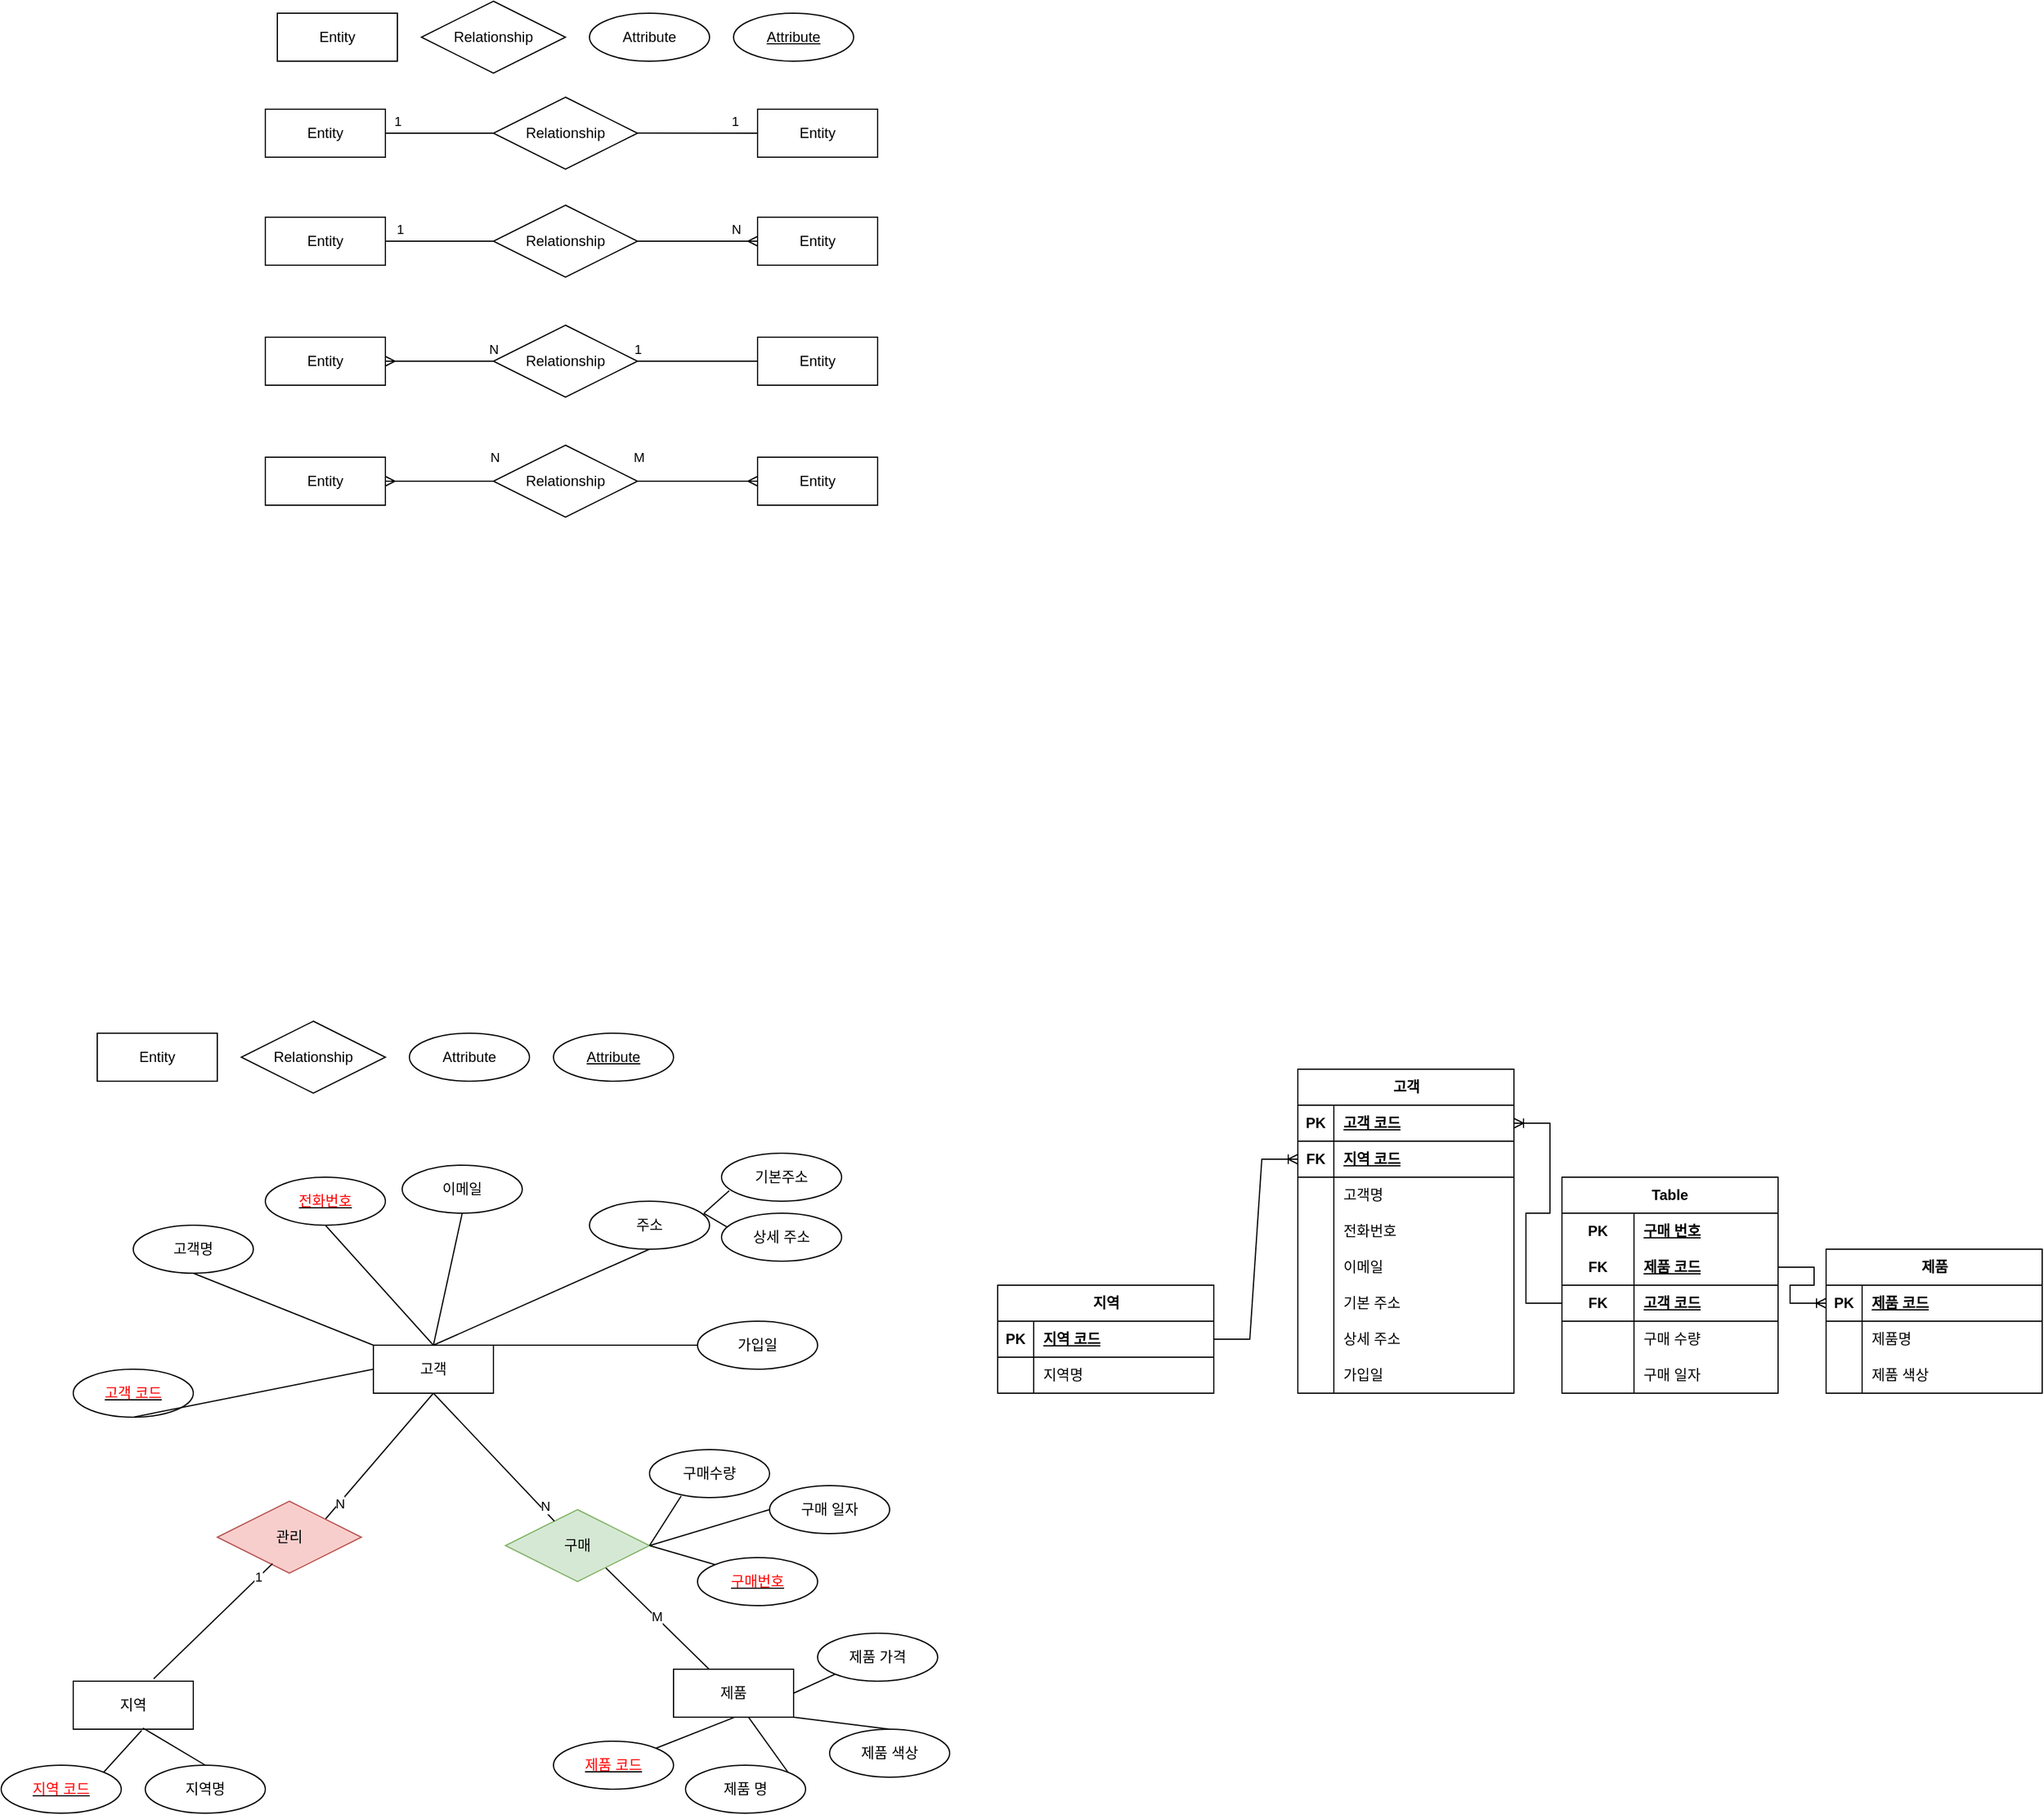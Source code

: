 <mxfile version="26.0.6">
  <diagram name="페이지-1" id="pWOAdBIes4Hdsz3ML0j7">
    <mxGraphModel dx="2261" dy="740" grid="1" gridSize="10" guides="1" tooltips="1" connect="1" arrows="1" fold="1" page="1" pageScale="1" pageWidth="827" pageHeight="1169" math="0" shadow="0">
      <root>
        <mxCell id="0" />
        <mxCell id="1" parent="0" />
        <mxCell id="H3ku75pNalI3m0zlUq1A-1" value="Entity" style="whiteSpace=wrap;html=1;align=center;" parent="1" vertex="1">
          <mxGeometry x="210" y="290" width="100" height="40" as="geometry" />
        </mxCell>
        <mxCell id="H3ku75pNalI3m0zlUq1A-2" value="Relationship" style="shape=rhombus;perimeter=rhombusPerimeter;whiteSpace=wrap;html=1;align=center;" parent="1" vertex="1">
          <mxGeometry x="330" y="280" width="120" height="60" as="geometry" />
        </mxCell>
        <mxCell id="H3ku75pNalI3m0zlUq1A-3" value="Attribute" style="ellipse;whiteSpace=wrap;html=1;align=center;" parent="1" vertex="1">
          <mxGeometry x="470" y="290" width="100" height="40" as="geometry" />
        </mxCell>
        <mxCell id="H3ku75pNalI3m0zlUq1A-4" value="Attribute" style="ellipse;whiteSpace=wrap;html=1;align=center;fontStyle=4;" parent="1" vertex="1">
          <mxGeometry x="590" y="290" width="100" height="40" as="geometry" />
        </mxCell>
        <mxCell id="H3ku75pNalI3m0zlUq1A-5" value="Entity" style="whiteSpace=wrap;html=1;align=center;" parent="1" vertex="1">
          <mxGeometry x="200" y="370" width="100" height="40" as="geometry" />
        </mxCell>
        <mxCell id="H3ku75pNalI3m0zlUq1A-6" value="Relationship" style="shape=rhombus;perimeter=rhombusPerimeter;whiteSpace=wrap;html=1;align=center;" parent="1" vertex="1">
          <mxGeometry x="390" y="360" width="120" height="60" as="geometry" />
        </mxCell>
        <mxCell id="H3ku75pNalI3m0zlUq1A-8" value="Entity" style="whiteSpace=wrap;html=1;align=center;" parent="1" vertex="1">
          <mxGeometry x="610" y="370" width="100" height="40" as="geometry" />
        </mxCell>
        <mxCell id="H3ku75pNalI3m0zlUq1A-9" value="" style="endArrow=none;html=1;rounded=0;exitX=1;exitY=0.5;exitDx=0;exitDy=0;entryX=0;entryY=0.5;entryDx=0;entryDy=0;" parent="1" source="H3ku75pNalI3m0zlUq1A-5" target="H3ku75pNalI3m0zlUq1A-6" edge="1">
          <mxGeometry relative="1" as="geometry">
            <mxPoint x="660" y="370" as="sourcePoint" />
            <mxPoint x="820" y="370" as="targetPoint" />
          </mxGeometry>
        </mxCell>
        <mxCell id="H3ku75pNalI3m0zlUq1A-27" value="1" style="edgeLabel;html=1;align=center;verticalAlign=middle;resizable=0;points=[];" parent="H3ku75pNalI3m0zlUq1A-9" vertex="1" connectable="0">
          <mxGeometry x="-0.644" y="-1" relative="1" as="geometry">
            <mxPoint x="-6" y="-11" as="offset" />
          </mxGeometry>
        </mxCell>
        <mxCell id="H3ku75pNalI3m0zlUq1A-10" value="" style="endArrow=none;html=1;rounded=0;exitX=1;exitY=0.5;exitDx=0;exitDy=0;entryX=0;entryY=0.5;entryDx=0;entryDy=0;" parent="1" target="H3ku75pNalI3m0zlUq1A-8" edge="1">
          <mxGeometry relative="1" as="geometry">
            <mxPoint x="510" y="389.83" as="sourcePoint" />
            <mxPoint x="520" y="390" as="targetPoint" />
          </mxGeometry>
        </mxCell>
        <mxCell id="H3ku75pNalI3m0zlUq1A-28" value="1" style="edgeLabel;html=1;align=center;verticalAlign=middle;resizable=0;points=[];" parent="H3ku75pNalI3m0zlUq1A-10" vertex="1" connectable="0">
          <mxGeometry x="0.622" y="2" relative="1" as="geometry">
            <mxPoint y="-8" as="offset" />
          </mxGeometry>
        </mxCell>
        <mxCell id="H3ku75pNalI3m0zlUq1A-12" value="Entity" style="whiteSpace=wrap;html=1;align=center;" parent="1" vertex="1">
          <mxGeometry x="200" y="460" width="100" height="40" as="geometry" />
        </mxCell>
        <mxCell id="H3ku75pNalI3m0zlUq1A-13" value="Relationship" style="shape=rhombus;perimeter=rhombusPerimeter;whiteSpace=wrap;html=1;align=center;" parent="1" vertex="1">
          <mxGeometry x="390" y="450" width="120" height="60" as="geometry" />
        </mxCell>
        <mxCell id="H3ku75pNalI3m0zlUq1A-14" value="Entity" style="whiteSpace=wrap;html=1;align=center;" parent="1" vertex="1">
          <mxGeometry x="610" y="460" width="100" height="40" as="geometry" />
        </mxCell>
        <mxCell id="H3ku75pNalI3m0zlUq1A-15" value="" style="endArrow=none;html=1;rounded=0;exitX=1;exitY=0.5;exitDx=0;exitDy=0;entryX=0;entryY=0.5;entryDx=0;entryDy=0;" parent="1" source="H3ku75pNalI3m0zlUq1A-12" target="H3ku75pNalI3m0zlUq1A-13" edge="1">
          <mxGeometry relative="1" as="geometry">
            <mxPoint x="660" y="460" as="sourcePoint" />
            <mxPoint x="820" y="460" as="targetPoint" />
          </mxGeometry>
        </mxCell>
        <mxCell id="H3ku75pNalI3m0zlUq1A-32" value="1" style="edgeLabel;html=1;align=center;verticalAlign=middle;resizable=0;points=[];" parent="H3ku75pNalI3m0zlUq1A-15" vertex="1" connectable="0">
          <mxGeometry x="-0.73" relative="1" as="geometry">
            <mxPoint y="-10" as="offset" />
          </mxGeometry>
        </mxCell>
        <mxCell id="H3ku75pNalI3m0zlUq1A-17" value="Entity" style="whiteSpace=wrap;html=1;align=center;" parent="1" vertex="1">
          <mxGeometry x="200" y="560" width="100" height="40" as="geometry" />
        </mxCell>
        <mxCell id="H3ku75pNalI3m0zlUq1A-18" value="Relationship" style="shape=rhombus;perimeter=rhombusPerimeter;whiteSpace=wrap;html=1;align=center;" parent="1" vertex="1">
          <mxGeometry x="390" y="550" width="120" height="60" as="geometry" />
        </mxCell>
        <mxCell id="H3ku75pNalI3m0zlUq1A-19" value="Entity" style="whiteSpace=wrap;html=1;align=center;" parent="1" vertex="1">
          <mxGeometry x="610" y="560" width="100" height="40" as="geometry" />
        </mxCell>
        <mxCell id="H3ku75pNalI3m0zlUq1A-22" value="Entity" style="whiteSpace=wrap;html=1;align=center;" parent="1" vertex="1">
          <mxGeometry x="200" y="660" width="100" height="40" as="geometry" />
        </mxCell>
        <mxCell id="H3ku75pNalI3m0zlUq1A-23" value="Relationship" style="shape=rhombus;perimeter=rhombusPerimeter;whiteSpace=wrap;html=1;align=center;" parent="1" vertex="1">
          <mxGeometry x="390" y="650" width="120" height="60" as="geometry" />
        </mxCell>
        <mxCell id="H3ku75pNalI3m0zlUq1A-24" value="Entity" style="whiteSpace=wrap;html=1;align=center;" parent="1" vertex="1">
          <mxGeometry x="610" y="660" width="100" height="40" as="geometry" />
        </mxCell>
        <mxCell id="H3ku75pNalI3m0zlUq1A-31" value="" style="edgeStyle=entityRelationEdgeStyle;fontSize=12;html=1;endArrow=ERmany;rounded=0;entryX=0;entryY=0.5;entryDx=0;entryDy=0;exitX=1;exitY=0.5;exitDx=0;exitDy=0;" parent="1" source="H3ku75pNalI3m0zlUq1A-13" target="H3ku75pNalI3m0zlUq1A-14" edge="1">
          <mxGeometry width="100" height="100" relative="1" as="geometry">
            <mxPoint x="420" y="550" as="sourcePoint" />
            <mxPoint x="520" y="450" as="targetPoint" />
          </mxGeometry>
        </mxCell>
        <mxCell id="H3ku75pNalI3m0zlUq1A-33" value="N" style="edgeLabel;html=1;align=center;verticalAlign=middle;resizable=0;points=[];" parent="H3ku75pNalI3m0zlUq1A-31" vertex="1" connectable="0">
          <mxGeometry x="0.643" relative="1" as="geometry">
            <mxPoint y="-10" as="offset" />
          </mxGeometry>
        </mxCell>
        <mxCell id="H3ku75pNalI3m0zlUq1A-34" value="" style="edgeStyle=entityRelationEdgeStyle;fontSize=12;html=1;endArrow=ERmany;rounded=0;entryX=1;entryY=0.5;entryDx=0;entryDy=0;exitX=0;exitY=0.5;exitDx=0;exitDy=0;" parent="1" source="H3ku75pNalI3m0zlUq1A-18" target="H3ku75pNalI3m0zlUq1A-17" edge="1">
          <mxGeometry width="100" height="100" relative="1" as="geometry">
            <mxPoint x="500" y="600" as="sourcePoint" />
            <mxPoint x="600" y="500" as="targetPoint" />
          </mxGeometry>
        </mxCell>
        <mxCell id="H3ku75pNalI3m0zlUq1A-35" value="N" style="edgeLabel;html=1;align=center;verticalAlign=middle;resizable=0;points=[];" parent="H3ku75pNalI3m0zlUq1A-34" vertex="1" connectable="0">
          <mxGeometry x="0.654" y="-2" relative="1" as="geometry">
            <mxPoint x="74" y="-8" as="offset" />
          </mxGeometry>
        </mxCell>
        <mxCell id="H3ku75pNalI3m0zlUq1A-40" value="" style="endArrow=none;html=1;rounded=0;exitX=1;exitY=0.5;exitDx=0;exitDy=0;entryX=0;entryY=0.5;entryDx=0;entryDy=0;" parent="1" source="H3ku75pNalI3m0zlUq1A-18" target="H3ku75pNalI3m0zlUq1A-19" edge="1">
          <mxGeometry relative="1" as="geometry">
            <mxPoint x="470" y="550" as="sourcePoint" />
            <mxPoint x="630" y="550" as="targetPoint" />
          </mxGeometry>
        </mxCell>
        <mxCell id="H3ku75pNalI3m0zlUq1A-41" value="1" style="edgeLabel;html=1;align=center;verticalAlign=middle;resizable=0;points=[];" parent="H3ku75pNalI3m0zlUq1A-40" vertex="1" connectable="0">
          <mxGeometry x="-0.831" y="2" relative="1" as="geometry">
            <mxPoint x="-9" y="-8" as="offset" />
          </mxGeometry>
        </mxCell>
        <mxCell id="H3ku75pNalI3m0zlUq1A-45" value="" style="edgeStyle=entityRelationEdgeStyle;fontSize=12;html=1;endArrow=ERmany;rounded=0;entryX=1;entryY=0.5;entryDx=0;entryDy=0;exitX=0;exitY=0.5;exitDx=0;exitDy=0;" parent="1" source="H3ku75pNalI3m0zlUq1A-23" target="H3ku75pNalI3m0zlUq1A-22" edge="1">
          <mxGeometry width="100" height="100" relative="1" as="geometry">
            <mxPoint x="500" y="600" as="sourcePoint" />
            <mxPoint x="600" y="500" as="targetPoint" />
          </mxGeometry>
        </mxCell>
        <mxCell id="H3ku75pNalI3m0zlUq1A-47" value="N" style="edgeLabel;html=1;align=center;verticalAlign=middle;resizable=0;points=[];" parent="H3ku75pNalI3m0zlUq1A-45" vertex="1" connectable="0">
          <mxGeometry x="-0.651" y="-2" relative="1" as="geometry">
            <mxPoint x="16" y="-18" as="offset" />
          </mxGeometry>
        </mxCell>
        <mxCell id="H3ku75pNalI3m0zlUq1A-46" value="" style="edgeStyle=entityRelationEdgeStyle;fontSize=12;html=1;endArrow=ERmany;rounded=0;entryX=0;entryY=0.5;entryDx=0;entryDy=0;exitX=1;exitY=0.5;exitDx=0;exitDy=0;" parent="1" source="H3ku75pNalI3m0zlUq1A-23" target="H3ku75pNalI3m0zlUq1A-24" edge="1">
          <mxGeometry width="100" height="100" relative="1" as="geometry">
            <mxPoint x="590" y="630" as="sourcePoint" />
            <mxPoint x="500" y="630" as="targetPoint" />
          </mxGeometry>
        </mxCell>
        <mxCell id="H3ku75pNalI3m0zlUq1A-48" value="M" style="edgeLabel;html=1;align=center;verticalAlign=middle;resizable=0;points=[];" parent="H3ku75pNalI3m0zlUq1A-46" vertex="1" connectable="0">
          <mxGeometry x="-0.749" y="-2" relative="1" as="geometry">
            <mxPoint x="-12" y="-22" as="offset" />
          </mxGeometry>
        </mxCell>
        <mxCell id="H3ku75pNalI3m0zlUq1A-49" value="Entity" style="whiteSpace=wrap;html=1;align=center;" parent="1" vertex="1">
          <mxGeometry x="60" y="1140" width="100" height="40" as="geometry" />
        </mxCell>
        <mxCell id="H3ku75pNalI3m0zlUq1A-50" value="Relationship" style="shape=rhombus;perimeter=rhombusPerimeter;whiteSpace=wrap;html=1;align=center;" parent="1" vertex="1">
          <mxGeometry x="180" y="1130" width="120" height="60" as="geometry" />
        </mxCell>
        <mxCell id="H3ku75pNalI3m0zlUq1A-51" value="Attribute" style="ellipse;whiteSpace=wrap;html=1;align=center;" parent="1" vertex="1">
          <mxGeometry x="320" y="1140" width="100" height="40" as="geometry" />
        </mxCell>
        <mxCell id="H3ku75pNalI3m0zlUq1A-52" value="Attribute" style="ellipse;whiteSpace=wrap;html=1;align=center;fontStyle=4;" parent="1" vertex="1">
          <mxGeometry x="440" y="1140" width="100" height="40" as="geometry" />
        </mxCell>
        <mxCell id="H3ku75pNalI3m0zlUq1A-53" value="고객" style="whiteSpace=wrap;html=1;align=center;" parent="1" vertex="1">
          <mxGeometry x="290" y="1400" width="100" height="40" as="geometry" />
        </mxCell>
        <mxCell id="H3ku75pNalI3m0zlUq1A-54" value="&lt;u&gt;&lt;font color=&quot;#ff0202&quot;&gt;고객 코드&lt;/font&gt;&lt;/u&gt;" style="ellipse;whiteSpace=wrap;html=1;align=center;" parent="1" vertex="1">
          <mxGeometry x="40" y="1420" width="100" height="40" as="geometry" />
        </mxCell>
        <mxCell id="H3ku75pNalI3m0zlUq1A-55" value="고객명" style="ellipse;whiteSpace=wrap;html=1;align=center;" parent="1" vertex="1">
          <mxGeometry x="90" y="1300" width="100" height="40" as="geometry" />
        </mxCell>
        <mxCell id="H3ku75pNalI3m0zlUq1A-56" value="&lt;u&gt;&lt;font color=&quot;#ff0202&quot;&gt;전화번호&lt;/font&gt;&lt;/u&gt;" style="ellipse;whiteSpace=wrap;html=1;align=center;" parent="1" vertex="1">
          <mxGeometry x="200" y="1260" width="100" height="40" as="geometry" />
        </mxCell>
        <mxCell id="H3ku75pNalI3m0zlUq1A-57" value="이메일" style="ellipse;whiteSpace=wrap;html=1;align=center;" parent="1" vertex="1">
          <mxGeometry x="314" y="1250" width="100" height="40" as="geometry" />
        </mxCell>
        <mxCell id="H3ku75pNalI3m0zlUq1A-58" value="주소" style="ellipse;whiteSpace=wrap;html=1;align=center;" parent="1" vertex="1">
          <mxGeometry x="470" y="1280" width="100" height="40" as="geometry" />
        </mxCell>
        <mxCell id="H3ku75pNalI3m0zlUq1A-59" value="" style="endArrow=none;html=1;rounded=0;exitX=0.5;exitY=1;exitDx=0;exitDy=0;entryX=0;entryY=0.5;entryDx=0;entryDy=0;" parent="1" source="H3ku75pNalI3m0zlUq1A-54" target="H3ku75pNalI3m0zlUq1A-53" edge="1">
          <mxGeometry relative="1" as="geometry">
            <mxPoint x="460" y="1430" as="sourcePoint" />
            <mxPoint x="620" y="1430" as="targetPoint" />
          </mxGeometry>
        </mxCell>
        <mxCell id="H3ku75pNalI3m0zlUq1A-60" value="" style="endArrow=none;html=1;rounded=0;exitX=0.5;exitY=1;exitDx=0;exitDy=0;entryX=0;entryY=0;entryDx=0;entryDy=0;" parent="1" source="H3ku75pNalI3m0zlUq1A-55" target="H3ku75pNalI3m0zlUq1A-53" edge="1">
          <mxGeometry relative="1" as="geometry">
            <mxPoint x="460" y="1430" as="sourcePoint" />
            <mxPoint x="620" y="1430" as="targetPoint" />
          </mxGeometry>
        </mxCell>
        <mxCell id="H3ku75pNalI3m0zlUq1A-61" value="" style="endArrow=none;html=1;rounded=0;exitX=0.5;exitY=1;exitDx=0;exitDy=0;entryX=0.5;entryY=0;entryDx=0;entryDy=0;" parent="1" source="H3ku75pNalI3m0zlUq1A-56" target="H3ku75pNalI3m0zlUq1A-53" edge="1">
          <mxGeometry relative="1" as="geometry">
            <mxPoint x="460" y="1430" as="sourcePoint" />
            <mxPoint x="620" y="1430" as="targetPoint" />
          </mxGeometry>
        </mxCell>
        <mxCell id="H3ku75pNalI3m0zlUq1A-62" value="" style="endArrow=none;html=1;rounded=0;exitX=0.5;exitY=1;exitDx=0;exitDy=0;entryX=0.5;entryY=0;entryDx=0;entryDy=0;" parent="1" source="H3ku75pNalI3m0zlUq1A-57" target="H3ku75pNalI3m0zlUq1A-53" edge="1">
          <mxGeometry relative="1" as="geometry">
            <mxPoint x="460" y="1430" as="sourcePoint" />
            <mxPoint x="620" y="1430" as="targetPoint" />
          </mxGeometry>
        </mxCell>
        <mxCell id="H3ku75pNalI3m0zlUq1A-63" value="" style="endArrow=none;html=1;rounded=0;exitX=0.5;exitY=1;exitDx=0;exitDy=0;entryX=0.5;entryY=0;entryDx=0;entryDy=0;" parent="1" source="H3ku75pNalI3m0zlUq1A-58" target="H3ku75pNalI3m0zlUq1A-53" edge="1">
          <mxGeometry relative="1" as="geometry">
            <mxPoint x="460" y="1430" as="sourcePoint" />
            <mxPoint x="620" y="1430" as="targetPoint" />
          </mxGeometry>
        </mxCell>
        <mxCell id="H3ku75pNalI3m0zlUq1A-64" value="가입일" style="ellipse;whiteSpace=wrap;html=1;align=center;" parent="1" vertex="1">
          <mxGeometry x="560" y="1380" width="100" height="40" as="geometry" />
        </mxCell>
        <mxCell id="H3ku75pNalI3m0zlUq1A-67" value="" style="endArrow=none;html=1;rounded=0;exitX=0;exitY=0.5;exitDx=0;exitDy=0;entryX=1;entryY=0;entryDx=0;entryDy=0;" parent="1" source="H3ku75pNalI3m0zlUq1A-64" target="H3ku75pNalI3m0zlUq1A-53" edge="1">
          <mxGeometry relative="1" as="geometry">
            <mxPoint x="460" y="1430" as="sourcePoint" />
            <mxPoint x="620" y="1430" as="targetPoint" />
          </mxGeometry>
        </mxCell>
        <mxCell id="H3ku75pNalI3m0zlUq1A-68" value="" style="endArrow=none;html=1;rounded=0;entryX=0.5;entryY=1;entryDx=0;entryDy=0;exitX=1;exitY=0;exitDx=0;exitDy=0;" parent="1" source="fql0c1BWcDh4p0IgdZP--31" target="H3ku75pNalI3m0zlUq1A-53" edge="1">
          <mxGeometry relative="1" as="geometry">
            <mxPoint x="490" y="1480" as="sourcePoint" />
            <mxPoint x="620" y="1430" as="targetPoint" />
            <Array as="points" />
          </mxGeometry>
        </mxCell>
        <mxCell id="fql0c1BWcDh4p0IgdZP--36" value="N" style="edgeLabel;html=1;align=center;verticalAlign=middle;resizable=0;points=[];" vertex="1" connectable="0" parent="H3ku75pNalI3m0zlUq1A-68">
          <mxGeometry x="-0.742" relative="1" as="geometry">
            <mxPoint as="offset" />
          </mxGeometry>
        </mxCell>
        <mxCell id="H3ku75pNalI3m0zlUq1A-71" value="기본주소" style="ellipse;whiteSpace=wrap;html=1;align=center;" parent="1" vertex="1">
          <mxGeometry x="580" y="1240" width="100" height="40" as="geometry" />
        </mxCell>
        <mxCell id="H3ku75pNalI3m0zlUq1A-72" value="상세 주소" style="ellipse;whiteSpace=wrap;html=1;align=center;" parent="1" vertex="1">
          <mxGeometry x="580" y="1290" width="100" height="40" as="geometry" />
        </mxCell>
        <mxCell id="H3ku75pNalI3m0zlUq1A-81" value="" style="endArrow=none;html=1;rounded=0;entryX=0.064;entryY=0.782;entryDx=0;entryDy=0;entryPerimeter=0;exitX=0.953;exitY=0.254;exitDx=0;exitDy=0;exitPerimeter=0;" parent="1" source="H3ku75pNalI3m0zlUq1A-58" target="H3ku75pNalI3m0zlUq1A-71" edge="1">
          <mxGeometry relative="1" as="geometry">
            <mxPoint x="560" y="1289.43" as="sourcePoint" />
            <mxPoint x="720" y="1289.43" as="targetPoint" />
          </mxGeometry>
        </mxCell>
        <mxCell id="H3ku75pNalI3m0zlUq1A-82" value="" style="endArrow=none;html=1;rounded=0;entryX=0.047;entryY=0.289;entryDx=0;entryDy=0;entryPerimeter=0;exitX=0.953;exitY=0.254;exitDx=0;exitDy=0;exitPerimeter=0;" parent="1" source="H3ku75pNalI3m0zlUq1A-58" target="H3ku75pNalI3m0zlUq1A-72" edge="1">
          <mxGeometry relative="1" as="geometry">
            <mxPoint x="560" y="1289.43" as="sourcePoint" />
            <mxPoint x="720" y="1289.43" as="targetPoint" />
          </mxGeometry>
        </mxCell>
        <mxCell id="fql0c1BWcDh4p0IgdZP--1" value="지역" style="whiteSpace=wrap;html=1;align=center;" vertex="1" parent="1">
          <mxGeometry x="40" y="1680" width="100" height="40" as="geometry" />
        </mxCell>
        <mxCell id="fql0c1BWcDh4p0IgdZP--2" value="&lt;u&gt;&lt;font style=&quot;color: rgb(255, 2, 2);&quot;&gt;지역 코드&lt;/font&gt;&lt;/u&gt;" style="ellipse;whiteSpace=wrap;html=1;align=center;" vertex="1" parent="1">
          <mxGeometry x="-20" y="1750" width="100" height="40" as="geometry" />
        </mxCell>
        <mxCell id="fql0c1BWcDh4p0IgdZP--3" value="지역명" style="ellipse;whiteSpace=wrap;html=1;align=center;" vertex="1" parent="1">
          <mxGeometry x="100" y="1750" width="100" height="40" as="geometry" />
        </mxCell>
        <mxCell id="fql0c1BWcDh4p0IgdZP--5" value="" style="endArrow=none;html=1;rounded=0;exitX=0.58;exitY=0.975;exitDx=0;exitDy=0;exitPerimeter=0;entryX=0.5;entryY=0;entryDx=0;entryDy=0;" edge="1" parent="1" source="fql0c1BWcDh4p0IgdZP--1" target="fql0c1BWcDh4p0IgdZP--3">
          <mxGeometry relative="1" as="geometry">
            <mxPoint x="150" y="1740" as="sourcePoint" />
            <mxPoint x="310" y="1740" as="targetPoint" />
          </mxGeometry>
        </mxCell>
        <mxCell id="fql0c1BWcDh4p0IgdZP--7" value="" style="endArrow=none;html=1;rounded=0;exitX=1;exitY=0;exitDx=0;exitDy=0;entryX=0.57;entryY=1.025;entryDx=0;entryDy=0;entryPerimeter=0;" edge="1" parent="1" source="fql0c1BWcDh4p0IgdZP--2" target="fql0c1BWcDh4p0IgdZP--1">
          <mxGeometry relative="1" as="geometry">
            <mxPoint x="10" y="1730" as="sourcePoint" />
            <mxPoint x="170" y="1730" as="targetPoint" />
          </mxGeometry>
        </mxCell>
        <mxCell id="fql0c1BWcDh4p0IgdZP--8" value="제품" style="whiteSpace=wrap;html=1;align=center;" vertex="1" parent="1">
          <mxGeometry x="540" y="1670" width="100" height="40" as="geometry" />
        </mxCell>
        <mxCell id="fql0c1BWcDh4p0IgdZP--9" value="제품 명" style="ellipse;whiteSpace=wrap;html=1;align=center;" vertex="1" parent="1">
          <mxGeometry x="550" y="1750" width="100" height="40" as="geometry" />
        </mxCell>
        <mxCell id="fql0c1BWcDh4p0IgdZP--10" value="제품 색상" style="ellipse;whiteSpace=wrap;html=1;align=center;" vertex="1" parent="1">
          <mxGeometry x="670" y="1720" width="100" height="40" as="geometry" />
        </mxCell>
        <mxCell id="fql0c1BWcDh4p0IgdZP--11" value="" style="endArrow=none;html=1;rounded=0;exitX=1;exitY=1;exitDx=0;exitDy=0;entryX=0.5;entryY=0;entryDx=0;entryDy=0;" edge="1" source="fql0c1BWcDh4p0IgdZP--8" target="fql0c1BWcDh4p0IgdZP--10" parent="1">
          <mxGeometry relative="1" as="geometry">
            <mxPoint x="610" y="1770" as="sourcePoint" />
            <mxPoint x="770" y="1770" as="targetPoint" />
          </mxGeometry>
        </mxCell>
        <mxCell id="fql0c1BWcDh4p0IgdZP--12" value="" style="endArrow=none;html=1;rounded=0;exitX=1;exitY=0;exitDx=0;exitDy=0;entryX=0.624;entryY=0.999;entryDx=0;entryDy=0;entryPerimeter=0;" edge="1" source="fql0c1BWcDh4p0IgdZP--9" target="fql0c1BWcDh4p0IgdZP--8" parent="1">
          <mxGeometry relative="1" as="geometry">
            <mxPoint x="470" y="1760" as="sourcePoint" />
            <mxPoint x="630" y="1760" as="targetPoint" />
          </mxGeometry>
        </mxCell>
        <mxCell id="fql0c1BWcDh4p0IgdZP--13" value="&lt;u&gt;&lt;font style=&quot;color: rgb(255, 2, 2);&quot;&gt;제품 코드&lt;/font&gt;&lt;/u&gt;" style="ellipse;whiteSpace=wrap;html=1;align=center;" vertex="1" parent="1">
          <mxGeometry x="440" y="1730" width="100" height="40" as="geometry" />
        </mxCell>
        <mxCell id="fql0c1BWcDh4p0IgdZP--16" value="" style="endArrow=none;html=1;rounded=0;exitX=1;exitY=0;exitDx=0;exitDy=0;entryX=0.508;entryY=1.001;entryDx=0;entryDy=0;entryPerimeter=0;" edge="1" parent="1" source="fql0c1BWcDh4p0IgdZP--13" target="fql0c1BWcDh4p0IgdZP--8">
          <mxGeometry relative="1" as="geometry">
            <mxPoint x="470" y="1760" as="sourcePoint" />
            <mxPoint x="630" y="1760" as="targetPoint" />
          </mxGeometry>
        </mxCell>
        <mxCell id="fql0c1BWcDh4p0IgdZP--17" value="구매" style="shape=rhombus;perimeter=rhombusPerimeter;whiteSpace=wrap;html=1;align=center;fillColor=#d5e8d4;strokeColor=#82b366;" vertex="1" parent="1">
          <mxGeometry x="400" y="1537" width="120" height="60" as="geometry" />
        </mxCell>
        <mxCell id="fql0c1BWcDh4p0IgdZP--18" value="" style="endArrow=none;html=1;rounded=0;entryX=0.5;entryY=1;entryDx=0;entryDy=0;" edge="1" parent="1" source="fql0c1BWcDh4p0IgdZP--17" target="H3ku75pNalI3m0zlUq1A-53">
          <mxGeometry relative="1" as="geometry">
            <mxPoint x="490" y="1540" as="sourcePoint" />
            <mxPoint x="620" y="1430" as="targetPoint" />
          </mxGeometry>
        </mxCell>
        <mxCell id="fql0c1BWcDh4p0IgdZP--21" value="N" style="edgeLabel;html=1;align=center;verticalAlign=middle;resizable=0;points=[];" vertex="1" connectable="0" parent="fql0c1BWcDh4p0IgdZP--18">
          <mxGeometry x="-0.794" y="-3" relative="1" as="geometry">
            <mxPoint as="offset" />
          </mxGeometry>
        </mxCell>
        <mxCell id="fql0c1BWcDh4p0IgdZP--19" value="" style="endArrow=none;html=1;rounded=0;entryX=0.697;entryY=0.811;entryDx=0;entryDy=0;entryPerimeter=0;" edge="1" parent="1" source="fql0c1BWcDh4p0IgdZP--8" target="fql0c1BWcDh4p0IgdZP--17">
          <mxGeometry relative="1" as="geometry">
            <mxPoint x="658" y="1731" as="sourcePoint" />
            <mxPoint x="490" y="1580" as="targetPoint" />
          </mxGeometry>
        </mxCell>
        <mxCell id="fql0c1BWcDh4p0IgdZP--22" value="M" style="edgeLabel;html=1;align=center;verticalAlign=middle;resizable=0;points=[];" vertex="1" connectable="0" parent="fql0c1BWcDh4p0IgdZP--19">
          <mxGeometry x="0.029" y="-1" relative="1" as="geometry">
            <mxPoint as="offset" />
          </mxGeometry>
        </mxCell>
        <mxCell id="fql0c1BWcDh4p0IgdZP--24" value="구매수량" style="ellipse;whiteSpace=wrap;html=1;align=center;" vertex="1" parent="1">
          <mxGeometry x="520" y="1487" width="100" height="40" as="geometry" />
        </mxCell>
        <mxCell id="fql0c1BWcDh4p0IgdZP--25" value="구매 일자" style="ellipse;whiteSpace=wrap;html=1;align=center;" vertex="1" parent="1">
          <mxGeometry x="620" y="1517" width="100" height="40" as="geometry" />
        </mxCell>
        <mxCell id="fql0c1BWcDh4p0IgdZP--27" value="&lt;u&gt;&lt;font style=&quot;color: rgb(255, 2, 2);&quot;&gt;구매번호&lt;/font&gt;&lt;/u&gt;" style="ellipse;whiteSpace=wrap;html=1;align=center;" vertex="1" parent="1">
          <mxGeometry x="560" y="1577" width="100" height="40" as="geometry" />
        </mxCell>
        <mxCell id="fql0c1BWcDh4p0IgdZP--28" value="" style="endArrow=none;html=1;rounded=0;exitX=1;exitY=0.5;exitDx=0;exitDy=0;entryX=0.264;entryY=0.965;entryDx=0;entryDy=0;entryPerimeter=0;" edge="1" parent="1" source="fql0c1BWcDh4p0IgdZP--17" target="fql0c1BWcDh4p0IgdZP--24">
          <mxGeometry relative="1" as="geometry">
            <mxPoint x="490" y="1546" as="sourcePoint" />
            <mxPoint x="612" y="1557" as="targetPoint" />
          </mxGeometry>
        </mxCell>
        <mxCell id="fql0c1BWcDh4p0IgdZP--29" value="" style="endArrow=none;html=1;rounded=0;entryX=0;entryY=0.5;entryDx=0;entryDy=0;" edge="1" parent="1" target="fql0c1BWcDh4p0IgdZP--25">
          <mxGeometry relative="1" as="geometry">
            <mxPoint x="520" y="1567" as="sourcePoint" />
            <mxPoint x="612" y="1557" as="targetPoint" />
          </mxGeometry>
        </mxCell>
        <mxCell id="fql0c1BWcDh4p0IgdZP--30" value="" style="endArrow=none;html=1;rounded=0;entryX=0;entryY=0;entryDx=0;entryDy=0;" edge="1" parent="1" target="fql0c1BWcDh4p0IgdZP--27">
          <mxGeometry relative="1" as="geometry">
            <mxPoint x="520" y="1567" as="sourcePoint" />
            <mxPoint x="612" y="1557" as="targetPoint" />
          </mxGeometry>
        </mxCell>
        <mxCell id="fql0c1BWcDh4p0IgdZP--31" value="관리" style="shape=rhombus;perimeter=rhombusPerimeter;whiteSpace=wrap;html=1;align=center;fillColor=#f8cecc;strokeColor=#b85450;" vertex="1" parent="1">
          <mxGeometry x="160" y="1530" width="120" height="60" as="geometry" />
        </mxCell>
        <mxCell id="fql0c1BWcDh4p0IgdZP--34" value="" style="endArrow=none;html=1;rounded=0;entryX=0.383;entryY=0.867;entryDx=0;entryDy=0;exitX=0.67;exitY=-0.05;exitDx=0;exitDy=0;exitPerimeter=0;entryPerimeter=0;" edge="1" parent="1" source="fql0c1BWcDh4p0IgdZP--1" target="fql0c1BWcDh4p0IgdZP--31">
          <mxGeometry relative="1" as="geometry">
            <mxPoint x="490" y="1480" as="sourcePoint" />
            <mxPoint x="620" y="1430" as="targetPoint" />
            <Array as="points" />
          </mxGeometry>
        </mxCell>
        <mxCell id="fql0c1BWcDh4p0IgdZP--35" value="1" style="edgeLabel;html=1;align=center;verticalAlign=middle;resizable=0;points=[];" vertex="1" connectable="0" parent="fql0c1BWcDh4p0IgdZP--34">
          <mxGeometry x="0.767" relative="1" as="geometry">
            <mxPoint x="-1" as="offset" />
          </mxGeometry>
        </mxCell>
        <mxCell id="fql0c1BWcDh4p0IgdZP--109" value="제품 가격" style="ellipse;whiteSpace=wrap;html=1;align=center;" vertex="1" parent="1">
          <mxGeometry x="660" y="1640" width="100" height="40" as="geometry" />
        </mxCell>
        <mxCell id="fql0c1BWcDh4p0IgdZP--110" value="" style="endArrow=none;html=1;rounded=0;exitX=1;exitY=0.5;exitDx=0;exitDy=0;entryX=0;entryY=1;entryDx=0;entryDy=0;" edge="1" parent="1" source="fql0c1BWcDh4p0IgdZP--8" target="fql0c1BWcDh4p0IgdZP--109">
          <mxGeometry relative="1" as="geometry">
            <mxPoint x="610" y="1770" as="sourcePoint" />
            <mxPoint x="770" y="1770" as="targetPoint" />
          </mxGeometry>
        </mxCell>
        <mxCell id="fql0c1BWcDh4p0IgdZP--39" value="고객" style="shape=table;startSize=30;container=1;collapsible=1;childLayout=tableLayout;fixedRows=1;rowLines=0;fontStyle=1;align=center;resizeLast=1;html=1;" vertex="1" parent="1">
          <mxGeometry x="1060" y="1170" width="180" height="270" as="geometry">
            <mxRectangle x="827" y="1230" width="60" height="30" as="alternateBounds" />
          </mxGeometry>
        </mxCell>
        <mxCell id="fql0c1BWcDh4p0IgdZP--40" value="" style="shape=tableRow;horizontal=0;startSize=0;swimlaneHead=0;swimlaneBody=0;fillColor=none;collapsible=0;dropTarget=0;points=[[0,0.5],[1,0.5]];portConstraint=eastwest;top=0;left=0;right=0;bottom=1;" vertex="1" parent="fql0c1BWcDh4p0IgdZP--39">
          <mxGeometry y="30" width="180" height="30" as="geometry" />
        </mxCell>
        <mxCell id="fql0c1BWcDh4p0IgdZP--41" value="PK" style="shape=partialRectangle;connectable=0;fillColor=none;top=0;left=0;bottom=0;right=0;fontStyle=1;overflow=hidden;whiteSpace=wrap;html=1;" vertex="1" parent="fql0c1BWcDh4p0IgdZP--40">
          <mxGeometry width="30" height="30" as="geometry">
            <mxRectangle width="30" height="30" as="alternateBounds" />
          </mxGeometry>
        </mxCell>
        <mxCell id="fql0c1BWcDh4p0IgdZP--42" value="고객 코드" style="shape=partialRectangle;connectable=0;fillColor=none;top=0;left=0;bottom=0;right=0;align=left;spacingLeft=6;fontStyle=5;overflow=hidden;whiteSpace=wrap;html=1;" vertex="1" parent="fql0c1BWcDh4p0IgdZP--40">
          <mxGeometry x="30" width="150" height="30" as="geometry">
            <mxRectangle width="150" height="30" as="alternateBounds" />
          </mxGeometry>
        </mxCell>
        <mxCell id="fql0c1BWcDh4p0IgdZP--106" value="" style="shape=tableRow;horizontal=0;startSize=0;swimlaneHead=0;swimlaneBody=0;fillColor=none;collapsible=0;dropTarget=0;points=[[0,0.5],[1,0.5]];portConstraint=eastwest;top=0;left=0;right=0;bottom=1;" vertex="1" parent="fql0c1BWcDh4p0IgdZP--39">
          <mxGeometry y="60" width="180" height="30" as="geometry" />
        </mxCell>
        <mxCell id="fql0c1BWcDh4p0IgdZP--107" value="FK" style="shape=partialRectangle;connectable=0;fillColor=none;top=0;left=0;bottom=0;right=0;fontStyle=1;overflow=hidden;whiteSpace=wrap;html=1;" vertex="1" parent="fql0c1BWcDh4p0IgdZP--106">
          <mxGeometry width="30" height="30" as="geometry">
            <mxRectangle width="30" height="30" as="alternateBounds" />
          </mxGeometry>
        </mxCell>
        <mxCell id="fql0c1BWcDh4p0IgdZP--108" value="지역 코드" style="shape=partialRectangle;connectable=0;fillColor=none;top=0;left=0;bottom=0;right=0;align=left;spacingLeft=6;fontStyle=5;overflow=hidden;whiteSpace=wrap;html=1;" vertex="1" parent="fql0c1BWcDh4p0IgdZP--106">
          <mxGeometry x="30" width="150" height="30" as="geometry">
            <mxRectangle width="150" height="30" as="alternateBounds" />
          </mxGeometry>
        </mxCell>
        <mxCell id="fql0c1BWcDh4p0IgdZP--43" value="" style="shape=tableRow;horizontal=0;startSize=0;swimlaneHead=0;swimlaneBody=0;fillColor=none;collapsible=0;dropTarget=0;points=[[0,0.5],[1,0.5]];portConstraint=eastwest;top=0;left=0;right=0;bottom=0;" vertex="1" parent="fql0c1BWcDh4p0IgdZP--39">
          <mxGeometry y="90" width="180" height="30" as="geometry" />
        </mxCell>
        <mxCell id="fql0c1BWcDh4p0IgdZP--44" value="" style="shape=partialRectangle;connectable=0;fillColor=none;top=0;left=0;bottom=0;right=0;editable=1;overflow=hidden;whiteSpace=wrap;html=1;" vertex="1" parent="fql0c1BWcDh4p0IgdZP--43">
          <mxGeometry width="30" height="30" as="geometry">
            <mxRectangle width="30" height="30" as="alternateBounds" />
          </mxGeometry>
        </mxCell>
        <mxCell id="fql0c1BWcDh4p0IgdZP--45" value="고객명" style="shape=partialRectangle;connectable=0;fillColor=none;top=0;left=0;bottom=0;right=0;align=left;spacingLeft=6;overflow=hidden;whiteSpace=wrap;html=1;" vertex="1" parent="fql0c1BWcDh4p0IgdZP--43">
          <mxGeometry x="30" width="150" height="30" as="geometry">
            <mxRectangle width="150" height="30" as="alternateBounds" />
          </mxGeometry>
        </mxCell>
        <mxCell id="fql0c1BWcDh4p0IgdZP--46" value="" style="shape=tableRow;horizontal=0;startSize=0;swimlaneHead=0;swimlaneBody=0;fillColor=none;collapsible=0;dropTarget=0;points=[[0,0.5],[1,0.5]];portConstraint=eastwest;top=0;left=0;right=0;bottom=0;" vertex="1" parent="fql0c1BWcDh4p0IgdZP--39">
          <mxGeometry y="120" width="180" height="30" as="geometry" />
        </mxCell>
        <mxCell id="fql0c1BWcDh4p0IgdZP--47" value="" style="shape=partialRectangle;connectable=0;fillColor=none;top=0;left=0;bottom=0;right=0;editable=1;overflow=hidden;whiteSpace=wrap;html=1;" vertex="1" parent="fql0c1BWcDh4p0IgdZP--46">
          <mxGeometry width="30" height="30" as="geometry">
            <mxRectangle width="30" height="30" as="alternateBounds" />
          </mxGeometry>
        </mxCell>
        <mxCell id="fql0c1BWcDh4p0IgdZP--48" value="전화번호" style="shape=partialRectangle;connectable=0;fillColor=none;top=0;left=0;bottom=0;right=0;align=left;spacingLeft=6;overflow=hidden;whiteSpace=wrap;html=1;" vertex="1" parent="fql0c1BWcDh4p0IgdZP--46">
          <mxGeometry x="30" width="150" height="30" as="geometry">
            <mxRectangle width="150" height="30" as="alternateBounds" />
          </mxGeometry>
        </mxCell>
        <mxCell id="fql0c1BWcDh4p0IgdZP--49" value="" style="shape=tableRow;horizontal=0;startSize=0;swimlaneHead=0;swimlaneBody=0;fillColor=none;collapsible=0;dropTarget=0;points=[[0,0.5],[1,0.5]];portConstraint=eastwest;top=0;left=0;right=0;bottom=0;" vertex="1" parent="fql0c1BWcDh4p0IgdZP--39">
          <mxGeometry y="150" width="180" height="30" as="geometry" />
        </mxCell>
        <mxCell id="fql0c1BWcDh4p0IgdZP--50" value="" style="shape=partialRectangle;connectable=0;fillColor=none;top=0;left=0;bottom=0;right=0;editable=1;overflow=hidden;whiteSpace=wrap;html=1;" vertex="1" parent="fql0c1BWcDh4p0IgdZP--49">
          <mxGeometry width="30" height="30" as="geometry">
            <mxRectangle width="30" height="30" as="alternateBounds" />
          </mxGeometry>
        </mxCell>
        <mxCell id="fql0c1BWcDh4p0IgdZP--51" value="이메일" style="shape=partialRectangle;connectable=0;fillColor=none;top=0;left=0;bottom=0;right=0;align=left;spacingLeft=6;overflow=hidden;whiteSpace=wrap;html=1;" vertex="1" parent="fql0c1BWcDh4p0IgdZP--49">
          <mxGeometry x="30" width="150" height="30" as="geometry">
            <mxRectangle width="150" height="30" as="alternateBounds" />
          </mxGeometry>
        </mxCell>
        <mxCell id="fql0c1BWcDh4p0IgdZP--52" value="" style="shape=tableRow;horizontal=0;startSize=0;swimlaneHead=0;swimlaneBody=0;fillColor=none;collapsible=0;dropTarget=0;points=[[0,0.5],[1,0.5]];portConstraint=eastwest;top=0;left=0;right=0;bottom=0;" vertex="1" parent="fql0c1BWcDh4p0IgdZP--39">
          <mxGeometry y="180" width="180" height="30" as="geometry" />
        </mxCell>
        <mxCell id="fql0c1BWcDh4p0IgdZP--53" value="" style="shape=partialRectangle;connectable=0;fillColor=none;top=0;left=0;bottom=0;right=0;editable=1;overflow=hidden;whiteSpace=wrap;html=1;" vertex="1" parent="fql0c1BWcDh4p0IgdZP--52">
          <mxGeometry width="30" height="30" as="geometry">
            <mxRectangle width="30" height="30" as="alternateBounds" />
          </mxGeometry>
        </mxCell>
        <mxCell id="fql0c1BWcDh4p0IgdZP--54" value="기본 주소" style="shape=partialRectangle;connectable=0;fillColor=none;top=0;left=0;bottom=0;right=0;align=left;spacingLeft=6;overflow=hidden;whiteSpace=wrap;html=1;" vertex="1" parent="fql0c1BWcDh4p0IgdZP--52">
          <mxGeometry x="30" width="150" height="30" as="geometry">
            <mxRectangle width="150" height="30" as="alternateBounds" />
          </mxGeometry>
        </mxCell>
        <mxCell id="fql0c1BWcDh4p0IgdZP--58" value="" style="shape=tableRow;horizontal=0;startSize=0;swimlaneHead=0;swimlaneBody=0;fillColor=none;collapsible=0;dropTarget=0;points=[[0,0.5],[1,0.5]];portConstraint=eastwest;top=0;left=0;right=0;bottom=0;" vertex="1" parent="fql0c1BWcDh4p0IgdZP--39">
          <mxGeometry y="210" width="180" height="30" as="geometry" />
        </mxCell>
        <mxCell id="fql0c1BWcDh4p0IgdZP--59" value="" style="shape=partialRectangle;connectable=0;fillColor=none;top=0;left=0;bottom=0;right=0;editable=1;overflow=hidden;whiteSpace=wrap;html=1;" vertex="1" parent="fql0c1BWcDh4p0IgdZP--58">
          <mxGeometry width="30" height="30" as="geometry">
            <mxRectangle width="30" height="30" as="alternateBounds" />
          </mxGeometry>
        </mxCell>
        <mxCell id="fql0c1BWcDh4p0IgdZP--60" value="상세 주소" style="shape=partialRectangle;connectable=0;fillColor=none;top=0;left=0;bottom=0;right=0;align=left;spacingLeft=6;overflow=hidden;whiteSpace=wrap;html=1;" vertex="1" parent="fql0c1BWcDh4p0IgdZP--58">
          <mxGeometry x="30" width="150" height="30" as="geometry">
            <mxRectangle width="150" height="30" as="alternateBounds" />
          </mxGeometry>
        </mxCell>
        <mxCell id="fql0c1BWcDh4p0IgdZP--55" value="" style="shape=tableRow;horizontal=0;startSize=0;swimlaneHead=0;swimlaneBody=0;fillColor=none;collapsible=0;dropTarget=0;points=[[0,0.5],[1,0.5]];portConstraint=eastwest;top=0;left=0;right=0;bottom=0;" vertex="1" parent="fql0c1BWcDh4p0IgdZP--39">
          <mxGeometry y="240" width="180" height="30" as="geometry" />
        </mxCell>
        <mxCell id="fql0c1BWcDh4p0IgdZP--56" value="" style="shape=partialRectangle;connectable=0;fillColor=none;top=0;left=0;bottom=0;right=0;editable=1;overflow=hidden;whiteSpace=wrap;html=1;" vertex="1" parent="fql0c1BWcDh4p0IgdZP--55">
          <mxGeometry width="30" height="30" as="geometry">
            <mxRectangle width="30" height="30" as="alternateBounds" />
          </mxGeometry>
        </mxCell>
        <mxCell id="fql0c1BWcDh4p0IgdZP--57" value="가입일" style="shape=partialRectangle;connectable=0;fillColor=none;top=0;left=0;bottom=0;right=0;align=left;spacingLeft=6;overflow=hidden;whiteSpace=wrap;html=1;" vertex="1" parent="fql0c1BWcDh4p0IgdZP--55">
          <mxGeometry x="30" width="150" height="30" as="geometry">
            <mxRectangle width="150" height="30" as="alternateBounds" />
          </mxGeometry>
        </mxCell>
        <mxCell id="fql0c1BWcDh4p0IgdZP--62" value="지역" style="shape=table;startSize=30;container=1;collapsible=1;childLayout=tableLayout;fixedRows=1;rowLines=0;fontStyle=1;align=center;resizeLast=1;html=1;" vertex="1" parent="1">
          <mxGeometry x="810" y="1350" width="180" height="90" as="geometry">
            <mxRectangle x="827" y="1230" width="60" height="30" as="alternateBounds" />
          </mxGeometry>
        </mxCell>
        <mxCell id="fql0c1BWcDh4p0IgdZP--63" value="" style="shape=tableRow;horizontal=0;startSize=0;swimlaneHead=0;swimlaneBody=0;fillColor=none;collapsible=0;dropTarget=0;points=[[0,0.5],[1,0.5]];portConstraint=eastwest;top=0;left=0;right=0;bottom=1;" vertex="1" parent="fql0c1BWcDh4p0IgdZP--62">
          <mxGeometry y="30" width="180" height="30" as="geometry" />
        </mxCell>
        <mxCell id="fql0c1BWcDh4p0IgdZP--64" value="PK" style="shape=partialRectangle;connectable=0;fillColor=none;top=0;left=0;bottom=0;right=0;fontStyle=1;overflow=hidden;whiteSpace=wrap;html=1;" vertex="1" parent="fql0c1BWcDh4p0IgdZP--63">
          <mxGeometry width="30" height="30" as="geometry">
            <mxRectangle width="30" height="30" as="alternateBounds" />
          </mxGeometry>
        </mxCell>
        <mxCell id="fql0c1BWcDh4p0IgdZP--65" value="지역 코드" style="shape=partialRectangle;connectable=0;fillColor=none;top=0;left=0;bottom=0;right=0;align=left;spacingLeft=6;fontStyle=5;overflow=hidden;whiteSpace=wrap;html=1;" vertex="1" parent="fql0c1BWcDh4p0IgdZP--63">
          <mxGeometry x="30" width="150" height="30" as="geometry">
            <mxRectangle width="150" height="30" as="alternateBounds" />
          </mxGeometry>
        </mxCell>
        <mxCell id="fql0c1BWcDh4p0IgdZP--66" value="" style="shape=tableRow;horizontal=0;startSize=0;swimlaneHead=0;swimlaneBody=0;fillColor=none;collapsible=0;dropTarget=0;points=[[0,0.5],[1,0.5]];portConstraint=eastwest;top=0;left=0;right=0;bottom=0;" vertex="1" parent="fql0c1BWcDh4p0IgdZP--62">
          <mxGeometry y="60" width="180" height="30" as="geometry" />
        </mxCell>
        <mxCell id="fql0c1BWcDh4p0IgdZP--67" value="" style="shape=partialRectangle;connectable=0;fillColor=none;top=0;left=0;bottom=0;right=0;editable=1;overflow=hidden;whiteSpace=wrap;html=1;" vertex="1" parent="fql0c1BWcDh4p0IgdZP--66">
          <mxGeometry width="30" height="30" as="geometry">
            <mxRectangle width="30" height="30" as="alternateBounds" />
          </mxGeometry>
        </mxCell>
        <mxCell id="fql0c1BWcDh4p0IgdZP--68" value="지역명" style="shape=partialRectangle;connectable=0;fillColor=none;top=0;left=0;bottom=0;right=0;align=left;spacingLeft=6;overflow=hidden;whiteSpace=wrap;html=1;" vertex="1" parent="fql0c1BWcDh4p0IgdZP--66">
          <mxGeometry x="30" width="150" height="30" as="geometry">
            <mxRectangle width="150" height="30" as="alternateBounds" />
          </mxGeometry>
        </mxCell>
        <mxCell id="fql0c1BWcDh4p0IgdZP--84" value="제품" style="shape=table;startSize=30;container=1;collapsible=1;childLayout=tableLayout;fixedRows=1;rowLines=0;fontStyle=1;align=center;resizeLast=1;html=1;" vertex="1" parent="1">
          <mxGeometry x="1500" y="1320" width="180" height="120" as="geometry">
            <mxRectangle x="827" y="1230" width="60" height="30" as="alternateBounds" />
          </mxGeometry>
        </mxCell>
        <mxCell id="fql0c1BWcDh4p0IgdZP--85" value="" style="shape=tableRow;horizontal=0;startSize=0;swimlaneHead=0;swimlaneBody=0;fillColor=none;collapsible=0;dropTarget=0;points=[[0,0.5],[1,0.5]];portConstraint=eastwest;top=0;left=0;right=0;bottom=1;" vertex="1" parent="fql0c1BWcDh4p0IgdZP--84">
          <mxGeometry y="30" width="180" height="30" as="geometry" />
        </mxCell>
        <mxCell id="fql0c1BWcDh4p0IgdZP--86" value="PK" style="shape=partialRectangle;connectable=0;fillColor=none;top=0;left=0;bottom=0;right=0;fontStyle=1;overflow=hidden;whiteSpace=wrap;html=1;" vertex="1" parent="fql0c1BWcDh4p0IgdZP--85">
          <mxGeometry width="30" height="30" as="geometry">
            <mxRectangle width="30" height="30" as="alternateBounds" />
          </mxGeometry>
        </mxCell>
        <mxCell id="fql0c1BWcDh4p0IgdZP--87" value="제품 코드" style="shape=partialRectangle;connectable=0;fillColor=none;top=0;left=0;bottom=0;right=0;align=left;spacingLeft=6;fontStyle=5;overflow=hidden;whiteSpace=wrap;html=1;" vertex="1" parent="fql0c1BWcDh4p0IgdZP--85">
          <mxGeometry x="30" width="150" height="30" as="geometry">
            <mxRectangle width="150" height="30" as="alternateBounds" />
          </mxGeometry>
        </mxCell>
        <mxCell id="fql0c1BWcDh4p0IgdZP--88" value="" style="shape=tableRow;horizontal=0;startSize=0;swimlaneHead=0;swimlaneBody=0;fillColor=none;collapsible=0;dropTarget=0;points=[[0,0.5],[1,0.5]];portConstraint=eastwest;top=0;left=0;right=0;bottom=0;" vertex="1" parent="fql0c1BWcDh4p0IgdZP--84">
          <mxGeometry y="60" width="180" height="30" as="geometry" />
        </mxCell>
        <mxCell id="fql0c1BWcDh4p0IgdZP--89" value="" style="shape=partialRectangle;connectable=0;fillColor=none;top=0;left=0;bottom=0;right=0;editable=1;overflow=hidden;whiteSpace=wrap;html=1;" vertex="1" parent="fql0c1BWcDh4p0IgdZP--88">
          <mxGeometry width="30" height="30" as="geometry">
            <mxRectangle width="30" height="30" as="alternateBounds" />
          </mxGeometry>
        </mxCell>
        <mxCell id="fql0c1BWcDh4p0IgdZP--90" value="제품명" style="shape=partialRectangle;connectable=0;fillColor=none;top=0;left=0;bottom=0;right=0;align=left;spacingLeft=6;overflow=hidden;whiteSpace=wrap;html=1;" vertex="1" parent="fql0c1BWcDh4p0IgdZP--88">
          <mxGeometry x="30" width="150" height="30" as="geometry">
            <mxRectangle width="150" height="30" as="alternateBounds" />
          </mxGeometry>
        </mxCell>
        <mxCell id="fql0c1BWcDh4p0IgdZP--91" value="" style="shape=tableRow;horizontal=0;startSize=0;swimlaneHead=0;swimlaneBody=0;fillColor=none;collapsible=0;dropTarget=0;points=[[0,0.5],[1,0.5]];portConstraint=eastwest;top=0;left=0;right=0;bottom=0;" vertex="1" parent="fql0c1BWcDh4p0IgdZP--84">
          <mxGeometry y="90" width="180" height="30" as="geometry" />
        </mxCell>
        <mxCell id="fql0c1BWcDh4p0IgdZP--92" value="" style="shape=partialRectangle;connectable=0;fillColor=none;top=0;left=0;bottom=0;right=0;editable=1;overflow=hidden;whiteSpace=wrap;html=1;" vertex="1" parent="fql0c1BWcDh4p0IgdZP--91">
          <mxGeometry width="30" height="30" as="geometry">
            <mxRectangle width="30" height="30" as="alternateBounds" />
          </mxGeometry>
        </mxCell>
        <mxCell id="fql0c1BWcDh4p0IgdZP--93" value="제품 색상" style="shape=partialRectangle;connectable=0;fillColor=none;top=0;left=0;bottom=0;right=0;align=left;spacingLeft=6;overflow=hidden;whiteSpace=wrap;html=1;" vertex="1" parent="fql0c1BWcDh4p0IgdZP--91">
          <mxGeometry x="30" width="150" height="30" as="geometry">
            <mxRectangle width="150" height="30" as="alternateBounds" />
          </mxGeometry>
        </mxCell>
        <mxCell id="fql0c1BWcDh4p0IgdZP--133" value="" style="edgeStyle=entityRelationEdgeStyle;fontSize=12;html=1;endArrow=ERoneToMany;rounded=0;exitX=1;exitY=0.5;exitDx=0;exitDy=0;entryX=0;entryY=0.5;entryDx=0;entryDy=0;" edge="1" parent="1" source="fql0c1BWcDh4p0IgdZP--63" target="fql0c1BWcDh4p0IgdZP--106">
          <mxGeometry width="100" height="100" relative="1" as="geometry">
            <mxPoint x="1200" y="1480" as="sourcePoint" />
            <mxPoint x="1300" y="1380" as="targetPoint" />
          </mxGeometry>
        </mxCell>
        <mxCell id="fql0c1BWcDh4p0IgdZP--147" value="Table" style="shape=table;startSize=30;container=1;collapsible=1;childLayout=tableLayout;fixedRows=1;rowLines=0;fontStyle=1;align=center;resizeLast=1;html=1;whiteSpace=wrap;" vertex="1" parent="1">
          <mxGeometry x="1280" y="1260" width="180" height="180" as="geometry" />
        </mxCell>
        <mxCell id="fql0c1BWcDh4p0IgdZP--148" value="" style="shape=tableRow;horizontal=0;startSize=0;swimlaneHead=0;swimlaneBody=0;fillColor=none;collapsible=0;dropTarget=0;points=[[0,0.5],[1,0.5]];portConstraint=eastwest;top=0;left=0;right=0;bottom=0;html=1;" vertex="1" parent="fql0c1BWcDh4p0IgdZP--147">
          <mxGeometry y="30" width="180" height="30" as="geometry" />
        </mxCell>
        <mxCell id="fql0c1BWcDh4p0IgdZP--149" value="PK" style="shape=partialRectangle;connectable=0;fillColor=none;top=0;left=0;bottom=0;right=0;fontStyle=1;overflow=hidden;html=1;whiteSpace=wrap;perimeterSpacing=1;" vertex="1" parent="fql0c1BWcDh4p0IgdZP--148">
          <mxGeometry width="60" height="30" as="geometry">
            <mxRectangle width="60" height="30" as="alternateBounds" />
          </mxGeometry>
        </mxCell>
        <mxCell id="fql0c1BWcDh4p0IgdZP--150" value="구매 번호" style="shape=partialRectangle;connectable=0;fillColor=none;top=0;left=0;bottom=0;right=0;align=left;spacingLeft=6;fontStyle=5;overflow=hidden;html=1;whiteSpace=wrap;perimeterSpacing=1;" vertex="1" parent="fql0c1BWcDh4p0IgdZP--148">
          <mxGeometry x="60" width="120" height="30" as="geometry">
            <mxRectangle width="120" height="30" as="alternateBounds" />
          </mxGeometry>
        </mxCell>
        <mxCell id="fql0c1BWcDh4p0IgdZP--160" value="" style="shape=tableRow;horizontal=0;startSize=0;swimlaneHead=0;swimlaneBody=0;fillColor=none;collapsible=0;dropTarget=0;points=[[0,0.5],[1,0.5]];portConstraint=eastwest;top=0;left=0;right=0;bottom=1;html=1;" vertex="1" parent="fql0c1BWcDh4p0IgdZP--147">
          <mxGeometry y="60" width="180" height="30" as="geometry" />
        </mxCell>
        <mxCell id="fql0c1BWcDh4p0IgdZP--161" value="FK" style="shape=partialRectangle;connectable=0;fillColor=none;top=0;left=0;bottom=0;right=0;fontStyle=1;overflow=hidden;html=1;whiteSpace=wrap;" vertex="1" parent="fql0c1BWcDh4p0IgdZP--160">
          <mxGeometry width="60" height="30" as="geometry">
            <mxRectangle width="60" height="30" as="alternateBounds" />
          </mxGeometry>
        </mxCell>
        <mxCell id="fql0c1BWcDh4p0IgdZP--162" value="제품 코드" style="shape=partialRectangle;connectable=0;fillColor=none;top=0;left=0;bottom=0;right=0;align=left;spacingLeft=6;fontStyle=5;overflow=hidden;html=1;whiteSpace=wrap;" vertex="1" parent="fql0c1BWcDh4p0IgdZP--160">
          <mxGeometry x="60" width="120" height="30" as="geometry">
            <mxRectangle width="120" height="30" as="alternateBounds" />
          </mxGeometry>
        </mxCell>
        <mxCell id="fql0c1BWcDh4p0IgdZP--151" value="" style="shape=tableRow;horizontal=0;startSize=0;swimlaneHead=0;swimlaneBody=0;fillColor=none;collapsible=0;dropTarget=0;points=[[0,0.5],[1,0.5]];portConstraint=eastwest;top=0;left=0;right=0;bottom=1;html=1;swimlaneLine=1;" vertex="1" parent="fql0c1BWcDh4p0IgdZP--147">
          <mxGeometry y="90" width="180" height="30" as="geometry" />
        </mxCell>
        <mxCell id="fql0c1BWcDh4p0IgdZP--152" value="FK" style="shape=partialRectangle;connectable=0;fillColor=none;top=0;left=0;bottom=0;right=0;fontStyle=1;overflow=hidden;html=1;whiteSpace=wrap;" vertex="1" parent="fql0c1BWcDh4p0IgdZP--151">
          <mxGeometry width="60" height="30" as="geometry">
            <mxRectangle width="60" height="30" as="alternateBounds" />
          </mxGeometry>
        </mxCell>
        <mxCell id="fql0c1BWcDh4p0IgdZP--153" value="고객 코드" style="shape=partialRectangle;connectable=0;fillColor=none;top=0;left=0;bottom=0;right=0;align=left;spacingLeft=6;fontStyle=5;overflow=hidden;html=1;whiteSpace=wrap;" vertex="1" parent="fql0c1BWcDh4p0IgdZP--151">
          <mxGeometry x="60" width="120" height="30" as="geometry">
            <mxRectangle width="120" height="30" as="alternateBounds" />
          </mxGeometry>
        </mxCell>
        <mxCell id="fql0c1BWcDh4p0IgdZP--154" value="" style="shape=tableRow;horizontal=0;startSize=0;swimlaneHead=0;swimlaneBody=0;fillColor=none;collapsible=0;dropTarget=0;points=[[0,0.5],[1,0.5]];portConstraint=eastwest;top=0;left=0;right=0;bottom=0;html=1;" vertex="1" parent="fql0c1BWcDh4p0IgdZP--147">
          <mxGeometry y="120" width="180" height="30" as="geometry" />
        </mxCell>
        <mxCell id="fql0c1BWcDh4p0IgdZP--155" value="" style="shape=partialRectangle;connectable=0;fillColor=none;top=0;left=0;bottom=0;right=0;editable=1;overflow=hidden;html=1;whiteSpace=wrap;" vertex="1" parent="fql0c1BWcDh4p0IgdZP--154">
          <mxGeometry width="60" height="30" as="geometry">
            <mxRectangle width="60" height="30" as="alternateBounds" />
          </mxGeometry>
        </mxCell>
        <mxCell id="fql0c1BWcDh4p0IgdZP--156" value="구매 수량" style="shape=partialRectangle;connectable=0;fillColor=none;top=0;left=0;bottom=0;right=0;align=left;spacingLeft=6;overflow=hidden;html=1;whiteSpace=wrap;" vertex="1" parent="fql0c1BWcDh4p0IgdZP--154">
          <mxGeometry x="60" width="120" height="30" as="geometry">
            <mxRectangle width="120" height="30" as="alternateBounds" />
          </mxGeometry>
        </mxCell>
        <mxCell id="fql0c1BWcDh4p0IgdZP--157" value="" style="shape=tableRow;horizontal=0;startSize=0;swimlaneHead=0;swimlaneBody=0;fillColor=none;collapsible=0;dropTarget=0;points=[[0,0.5],[1,0.5]];portConstraint=eastwest;top=0;left=0;right=0;bottom=0;html=1;" vertex="1" parent="fql0c1BWcDh4p0IgdZP--147">
          <mxGeometry y="150" width="180" height="30" as="geometry" />
        </mxCell>
        <mxCell id="fql0c1BWcDh4p0IgdZP--158" value="" style="shape=partialRectangle;connectable=0;fillColor=none;top=0;left=0;bottom=0;right=0;editable=1;overflow=hidden;html=1;whiteSpace=wrap;" vertex="1" parent="fql0c1BWcDh4p0IgdZP--157">
          <mxGeometry width="60" height="30" as="geometry">
            <mxRectangle width="60" height="30" as="alternateBounds" />
          </mxGeometry>
        </mxCell>
        <mxCell id="fql0c1BWcDh4p0IgdZP--159" value="구매 일자" style="shape=partialRectangle;connectable=0;fillColor=none;top=0;left=0;bottom=0;right=0;align=left;spacingLeft=6;overflow=hidden;html=1;whiteSpace=wrap;" vertex="1" parent="fql0c1BWcDh4p0IgdZP--157">
          <mxGeometry x="60" width="120" height="30" as="geometry">
            <mxRectangle width="120" height="30" as="alternateBounds" />
          </mxGeometry>
        </mxCell>
        <mxCell id="fql0c1BWcDh4p0IgdZP--163" value="" style="edgeStyle=entityRelationEdgeStyle;fontSize=12;html=1;endArrow=ERoneToMany;rounded=0;exitX=0;exitY=0.5;exitDx=0;exitDy=0;entryX=1;entryY=0.5;entryDx=0;entryDy=0;" edge="1" parent="1" source="fql0c1BWcDh4p0IgdZP--151" target="fql0c1BWcDh4p0IgdZP--40">
          <mxGeometry width="100" height="100" relative="1" as="geometry">
            <mxPoint x="1200" y="1480" as="sourcePoint" />
            <mxPoint x="1300" y="1380" as="targetPoint" />
          </mxGeometry>
        </mxCell>
        <mxCell id="fql0c1BWcDh4p0IgdZP--164" value="" style="edgeStyle=entityRelationEdgeStyle;fontSize=12;html=1;endArrow=ERoneToMany;rounded=0;exitX=1;exitY=0.5;exitDx=0;exitDy=0;entryX=0;entryY=0.5;entryDx=0;entryDy=0;" edge="1" parent="1" source="fql0c1BWcDh4p0IgdZP--160" target="fql0c1BWcDh4p0IgdZP--85">
          <mxGeometry width="100" height="100" relative="1" as="geometry">
            <mxPoint x="1200" y="1480" as="sourcePoint" />
            <mxPoint x="1300" y="1380" as="targetPoint" />
          </mxGeometry>
        </mxCell>
      </root>
    </mxGraphModel>
  </diagram>
</mxfile>
